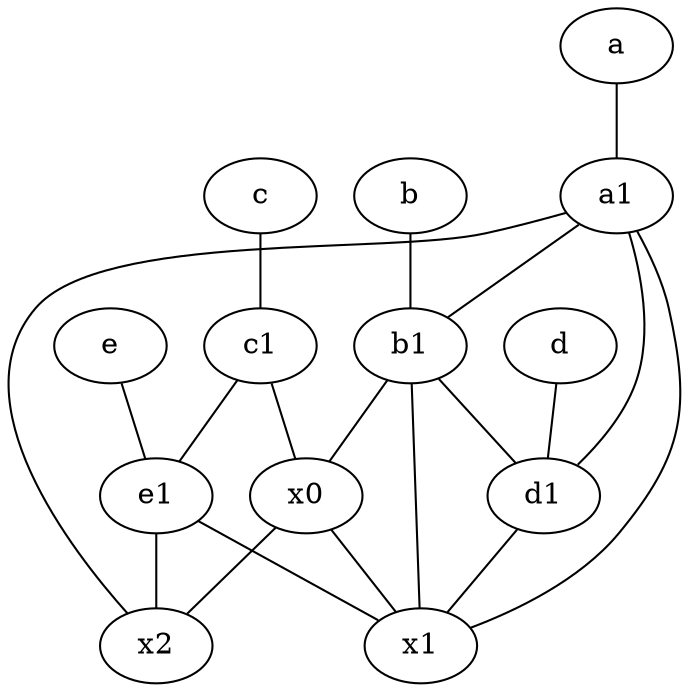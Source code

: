 graph {
	node [labelfontsize=50]
	x2 [labelfontsize=50]
	x1 [labelfontsize=50]
	e1 [labelfontsize=50 pos="7,7!"]
	d1 [labelfontsize=50 pos="3,5!"]
	a1 [labelfontsize=50 pos="8,3!"]
	c1 [labelfontsize=50 pos="4.5,3!"]
	a [labelfontsize=50 pos="8,2!"]
	c [labelfontsize=50 pos="4.5,2!"]
	d [labelfontsize=50 pos="2,5!"]
	e [labelfontsize=50 pos="7,9!"]
	x0 [labelfontsize=50]
	b [labelfontsize=50 pos="10,4!"]
	b1 [labelfontsize=50 pos="9,4!"]
	e1 -- x1
	a1 -- d1
	a1 -- b1
	e1 -- x2
	a1 -- x1
	b1 -- x1
	d1 -- x1
	c1 -- e1
	a1 -- x2
	a -- a1
	e -- e1
	x0 -- x2
	c -- c1
	b -- b1
	x0 -- x1
	b1 -- d1
	b1 -- x0
	c1 -- x0
	d -- d1
}
